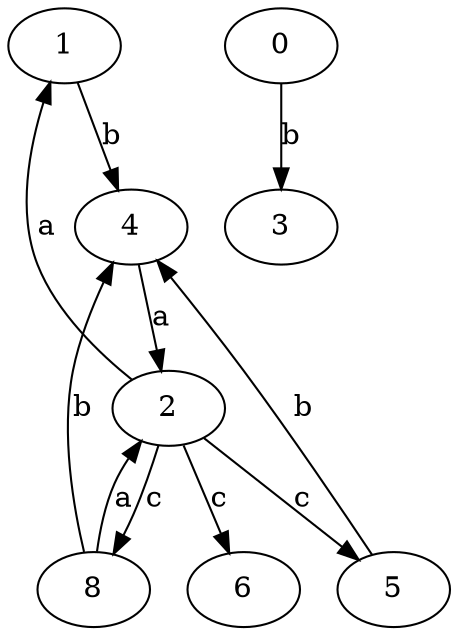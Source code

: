 strict digraph  {
1;
2;
3;
4;
5;
6;
0;
8;
1 -> 4  [label=b];
2 -> 1  [label=a];
2 -> 5  [label=c];
2 -> 6  [label=c];
2 -> 8  [label=c];
4 -> 2  [label=a];
5 -> 4  [label=b];
0 -> 3  [label=b];
8 -> 2  [label=a];
8 -> 4  [label=b];
}
